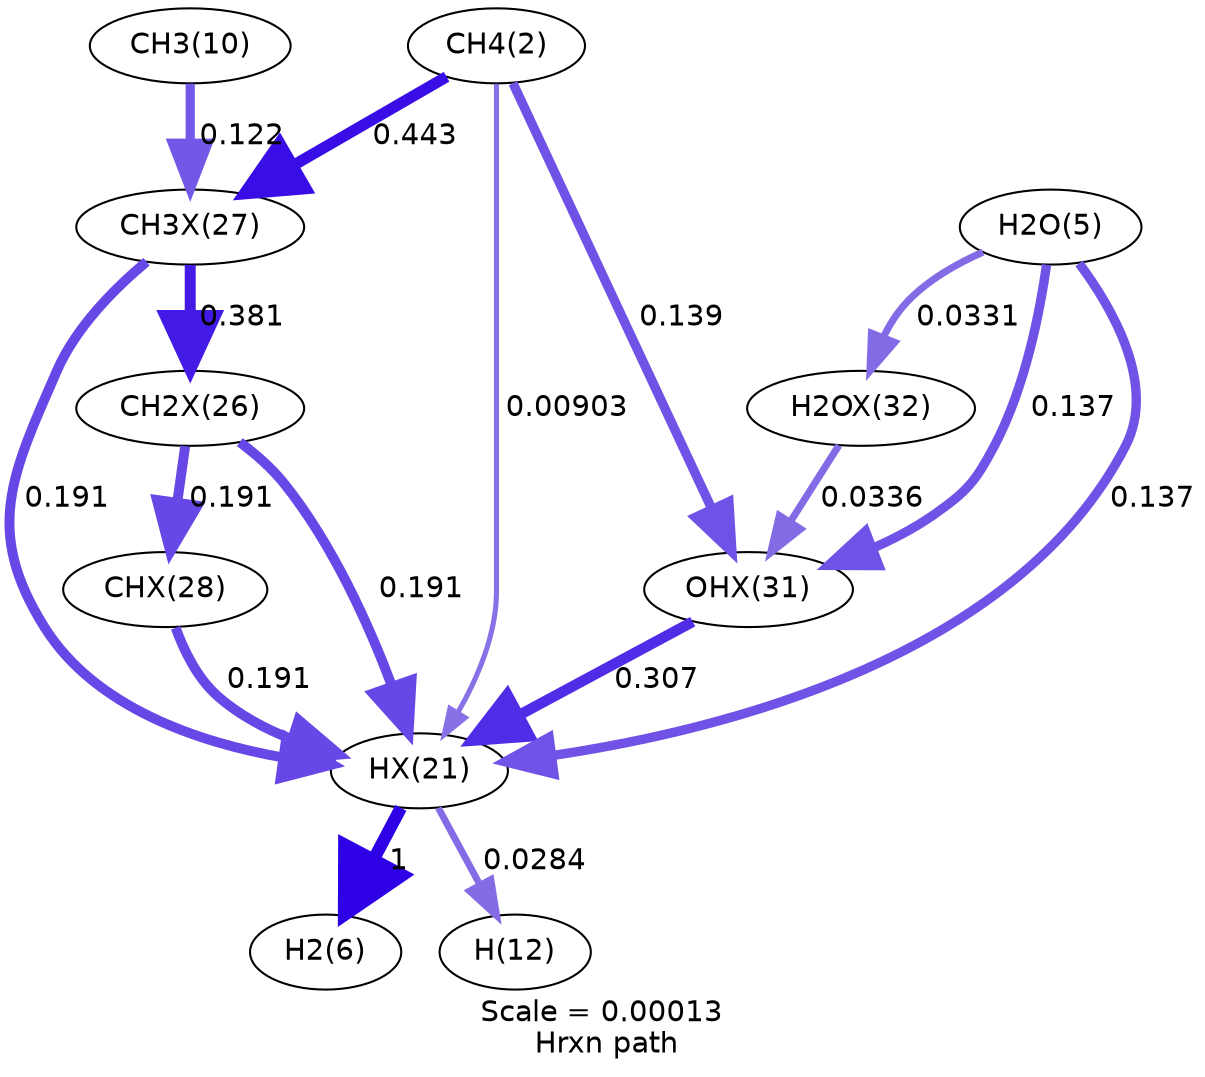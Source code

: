 digraph reaction_paths {
center=1;
s23 -> s7[fontname="Helvetica", penwidth=6, arrowsize=3, color="0.7, 1.5, 0.9"
, label=" 1"];
s3 -> s23[fontname="Helvetica", penwidth=2.45, arrowsize=1.22, color="0.7, 0.509, 0.9"
, label=" 0.00903"];
s29 -> s23[fontname="Helvetica", penwidth=4.75, arrowsize=2.37, color="0.7, 0.691, 0.9"
, label=" 0.191"];
s28 -> s23[fontname="Helvetica", penwidth=4.75, arrowsize=2.37, color="0.7, 0.691, 0.9"
, label=" 0.191"];
s30 -> s23[fontname="Helvetica", penwidth=4.75, arrowsize=2.37, color="0.7, 0.691, 0.9"
, label=" 0.191"];
s33 -> s23[fontname="Helvetica", penwidth=5.11, arrowsize=2.55, color="0.7, 0.807, 0.9"
, label=" 0.307"];
s6 -> s23[fontname="Helvetica", penwidth=4.5, arrowsize=2.25, color="0.7, 0.637, 0.9"
, label=" 0.137"];
s23 -> s13[fontname="Helvetica", penwidth=3.31, arrowsize=1.66, color="0.7, 0.528, 0.9"
, label=" 0.0284"];
s3 -> s29[fontname="Helvetica", penwidth=5.39, arrowsize=2.69, color="0.7, 0.943, 0.9"
, label=" 0.443"];
s3 -> s33[fontname="Helvetica", penwidth=4.51, arrowsize=2.25, color="0.7, 0.639, 0.9"
, label=" 0.139"];
s29 -> s28[fontname="Helvetica", penwidth=5.27, arrowsize=2.64, color="0.7, 0.881, 0.9"
, label=" 0.381"];
s11 -> s29[fontname="Helvetica", penwidth=4.41, arrowsize=2.21, color="0.7, 0.622, 0.9"
, label=" 0.122"];
s28 -> s30[fontname="Helvetica", penwidth=4.75, arrowsize=2.37, color="0.7, 0.691, 0.9"
, label=" 0.191"];
s6 -> s33[fontname="Helvetica", penwidth=4.5, arrowsize=2.25, color="0.7, 0.637, 0.9"
, label=" 0.137"];
s34 -> s33[fontname="Helvetica", penwidth=3.44, arrowsize=1.72, color="0.7, 0.534, 0.9"
, label=" 0.0336"];
s6 -> s34[fontname="Helvetica", penwidth=3.43, arrowsize=1.71, color="0.7, 0.533, 0.9"
, label=" 0.0331"];
s3 [ fontname="Helvetica", label="CH4(2)"];
s6 [ fontname="Helvetica", label="H2O(5)"];
s7 [ fontname="Helvetica", label="H2(6)"];
s11 [ fontname="Helvetica", label="CH3(10)"];
s13 [ fontname="Helvetica", label="H(12)"];
s23 [ fontname="Helvetica", label="HX(21)"];
s28 [ fontname="Helvetica", label="CH2X(26)"];
s29 [ fontname="Helvetica", label="CH3X(27)"];
s30 [ fontname="Helvetica", label="CHX(28)"];
s33 [ fontname="Helvetica", label="OHX(31)"];
s34 [ fontname="Helvetica", label="H2OX(32)"];
 label = "Scale = 0.00013\l Hrxn path";
 fontname = "Helvetica";
}
